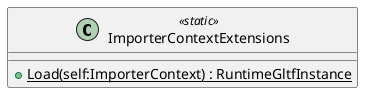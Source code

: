 @startuml
class ImporterContextExtensions <<static>> {
    + {static} Load(self:ImporterContext) : RuntimeGltfInstance
}
@enduml
